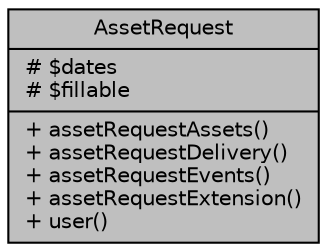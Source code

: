 digraph "AssetRequest"
{
 // LATEX_PDF_SIZE
  bgcolor="transparent";
  edge [fontname="Helvetica",fontsize="10",labelfontname="Helvetica",labelfontsize="10"];
  node [fontname="Helvetica",fontsize="10",shape=record];
  Node1 [label="{AssetRequest\n|# $dates\l# $fillable\l|+ assetRequestAssets()\l+ assetRequestDelivery()\l+ assetRequestEvents()\l+ assetRequestExtension()\l+ user()\l}",height=0.2,width=0.4,color="black", fillcolor="grey75", style="filled", fontcolor="black",tooltip="Datos de las solicitudes de bienes institucionales."];
}
